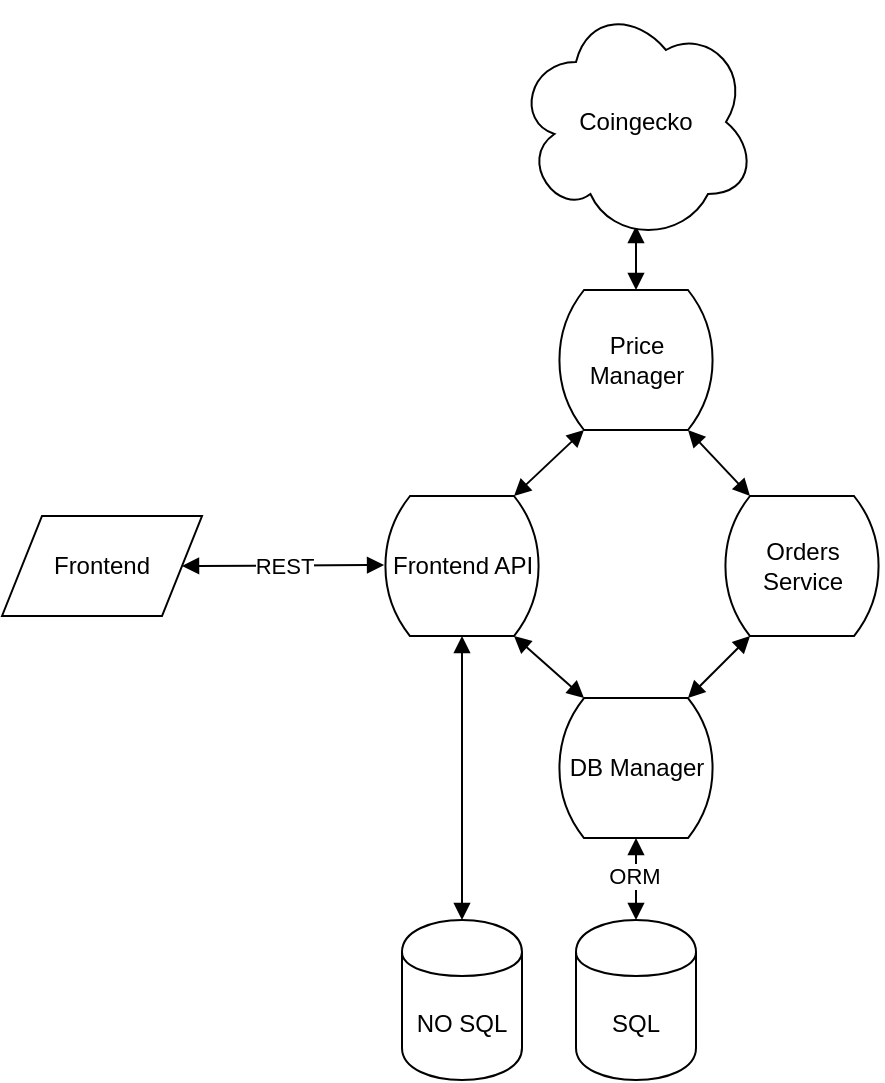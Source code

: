 <mxfile>
    <diagram id="TkkOIrCYug7U_gYJufex" name="Page-1">
        <mxGraphModel dx="1185" dy="636" grid="0" gridSize="10" guides="1" tooltips="1" connect="1" arrows="1" fold="1" page="1" pageScale="1" pageWidth="827" pageHeight="1169" math="0" shadow="0">
            <root>
                <mxCell id="0"/>
                <mxCell id="1" parent="0"/>
                <mxCell id="2" value="SQL" style="shape=cylinder;whiteSpace=wrap;html=1;boundedLbl=1;backgroundOutline=1;" parent="1" vertex="1">
                    <mxGeometry x="393" y="796" width="60" height="80" as="geometry"/>
                </mxCell>
                <mxCell id="3" value="Frontend API" style="html=1;dashed=0;whitespace=wrap;shape=mxgraph.dfd.loop" parent="1" vertex="1">
                    <mxGeometry x="296" y="584" width="80" height="70" as="geometry"/>
                </mxCell>
                <mxCell id="4" value="Orders&lt;br&gt;Service" style="html=1;dashed=0;whitespace=wrap;shape=mxgraph.dfd.loop" parent="1" vertex="1">
                    <mxGeometry x="466" y="584" width="80" height="70" as="geometry"/>
                </mxCell>
                <mxCell id="20" style="edgeStyle=none;shape=connector;rounded=1;html=1;entryX=0.5;entryY=0;entryDx=0;entryDy=0;entryPerimeter=0;labelBackgroundColor=default;strokeColor=default;fontFamily=Helvetica;fontSize=11;fontColor=default;startArrow=block;startFill=1;endArrow=block;endFill=1;exitX=0.55;exitY=0.95;exitDx=0;exitDy=0;exitPerimeter=0;" edge="1" parent="1" target="19">
                    <mxGeometry relative="1" as="geometry">
                        <mxPoint x="423" y="449" as="sourcePoint"/>
                    </mxGeometry>
                </mxCell>
                <mxCell id="5" value="Coingecko" style="shape=cloud;whiteSpace=wrap;html=1;" parent="1" vertex="1">
                    <mxGeometry x="363" y="337" width="120" height="120" as="geometry"/>
                </mxCell>
                <mxCell id="8" style="edgeStyle=none;html=1;exitX=1;exitY=0.5;exitDx=0;exitDy=0;entryX=0.013;entryY=0.493;entryDx=0;entryDy=0;entryPerimeter=0;endArrow=block;endFill=1;startArrow=block;startFill=1;" parent="1" source="6" target="3" edge="1">
                    <mxGeometry relative="1" as="geometry"/>
                </mxCell>
                <mxCell id="31" value="REST" style="edgeLabel;html=1;align=center;verticalAlign=middle;resizable=0;points=[];fontSize=11;fontFamily=Helvetica;fontColor=default;" vertex="1" connectable="0" parent="8">
                    <mxGeometry x="0.014" relative="1" as="geometry">
                        <mxPoint as="offset"/>
                    </mxGeometry>
                </mxCell>
                <mxCell id="6" value="Frontend" style="shape=parallelogram;perimeter=parallelogramPerimeter;whiteSpace=wrap;html=1;dashed=0;" parent="1" vertex="1">
                    <mxGeometry x="106" y="594" width="100" height="50" as="geometry"/>
                </mxCell>
                <mxCell id="18" style="edgeStyle=none;html=1;exitX=0.5;exitY=1;exitDx=0;exitDy=0;exitPerimeter=0;entryX=0.5;entryY=0;entryDx=0;entryDy=0;endArrow=block;endFill=1;startArrow=block;startFill=1;" edge="1" parent="1" source="15" target="2">
                    <mxGeometry relative="1" as="geometry"/>
                </mxCell>
                <mxCell id="32" value="ORM" style="edgeLabel;html=1;align=center;verticalAlign=middle;resizable=0;points=[];fontSize=11;fontFamily=Helvetica;fontColor=default;" vertex="1" connectable="0" parent="18">
                    <mxGeometry x="-0.105" y="-1" relative="1" as="geometry">
                        <mxPoint as="offset"/>
                    </mxGeometry>
                </mxCell>
                <mxCell id="25" style="edgeStyle=none;shape=connector;rounded=1;html=1;exitX=0;exitY=0;exitDx=66;exitDy=0;exitPerimeter=0;entryX=0;entryY=0;entryDx=14;entryDy=70;entryPerimeter=0;labelBackgroundColor=default;strokeColor=default;fontFamily=Helvetica;fontSize=11;fontColor=default;startArrow=block;startFill=1;endArrow=block;endFill=1;" edge="1" parent="1" source="15" target="4">
                    <mxGeometry relative="1" as="geometry"/>
                </mxCell>
                <mxCell id="26" style="edgeStyle=none;shape=connector;rounded=1;html=1;exitX=0;exitY=0;exitDx=14;exitDy=0;exitPerimeter=0;entryX=0;entryY=0;entryDx=66;entryDy=70;entryPerimeter=0;labelBackgroundColor=default;strokeColor=default;fontFamily=Helvetica;fontSize=11;fontColor=default;startArrow=block;startFill=1;endArrow=block;endFill=1;" edge="1" parent="1" source="15" target="3">
                    <mxGeometry relative="1" as="geometry"/>
                </mxCell>
                <mxCell id="15" value="DB Manager" style="html=1;dashed=0;whitespace=wrap;shape=mxgraph.dfd.loop" vertex="1" parent="1">
                    <mxGeometry x="383" y="685" width="80" height="70" as="geometry"/>
                </mxCell>
                <mxCell id="24" style="edgeStyle=none;shape=connector;rounded=1;html=1;exitX=0;exitY=0;exitDx=66;exitDy=70;exitPerimeter=0;entryX=0;entryY=0;entryDx=14;entryDy=0;entryPerimeter=0;labelBackgroundColor=default;strokeColor=default;fontFamily=Helvetica;fontSize=11;fontColor=default;startArrow=block;startFill=1;endArrow=block;endFill=1;" edge="1" parent="1" source="19" target="4">
                    <mxGeometry relative="1" as="geometry"/>
                </mxCell>
                <mxCell id="27" style="edgeStyle=none;shape=connector;rounded=1;html=1;exitX=0;exitY=0;exitDx=14;exitDy=70;exitPerimeter=0;entryX=0;entryY=0;entryDx=66;entryDy=0;entryPerimeter=0;labelBackgroundColor=default;strokeColor=default;fontFamily=Helvetica;fontSize=11;fontColor=default;startArrow=block;startFill=1;endArrow=block;endFill=1;" edge="1" parent="1" source="19" target="3">
                    <mxGeometry relative="1" as="geometry"/>
                </mxCell>
                <mxCell id="19" value="Price&lt;br&gt;Manager" style="html=1;dashed=0;whitespace=wrap;shape=mxgraph.dfd.loop" vertex="1" parent="1">
                    <mxGeometry x="383" y="481" width="80" height="70" as="geometry"/>
                </mxCell>
                <mxCell id="30" style="edgeStyle=none;shape=connector;rounded=1;html=1;exitX=0.5;exitY=0;exitDx=0;exitDy=0;entryX=0.5;entryY=1;entryDx=0;entryDy=0;labelBackgroundColor=default;strokeColor=default;fontFamily=Helvetica;fontSize=11;fontColor=default;startArrow=block;startFill=1;endArrow=block;endFill=1;entryPerimeter=0;" edge="1" parent="1" source="29" target="3">
                    <mxGeometry relative="1" as="geometry"/>
                </mxCell>
                <mxCell id="29" value="NO SQL" style="shape=cylinder;whiteSpace=wrap;html=1;boundedLbl=1;backgroundOutline=1;" vertex="1" parent="1">
                    <mxGeometry x="306" y="796" width="60" height="80" as="geometry"/>
                </mxCell>
            </root>
        </mxGraphModel>
    </diagram>
</mxfile>